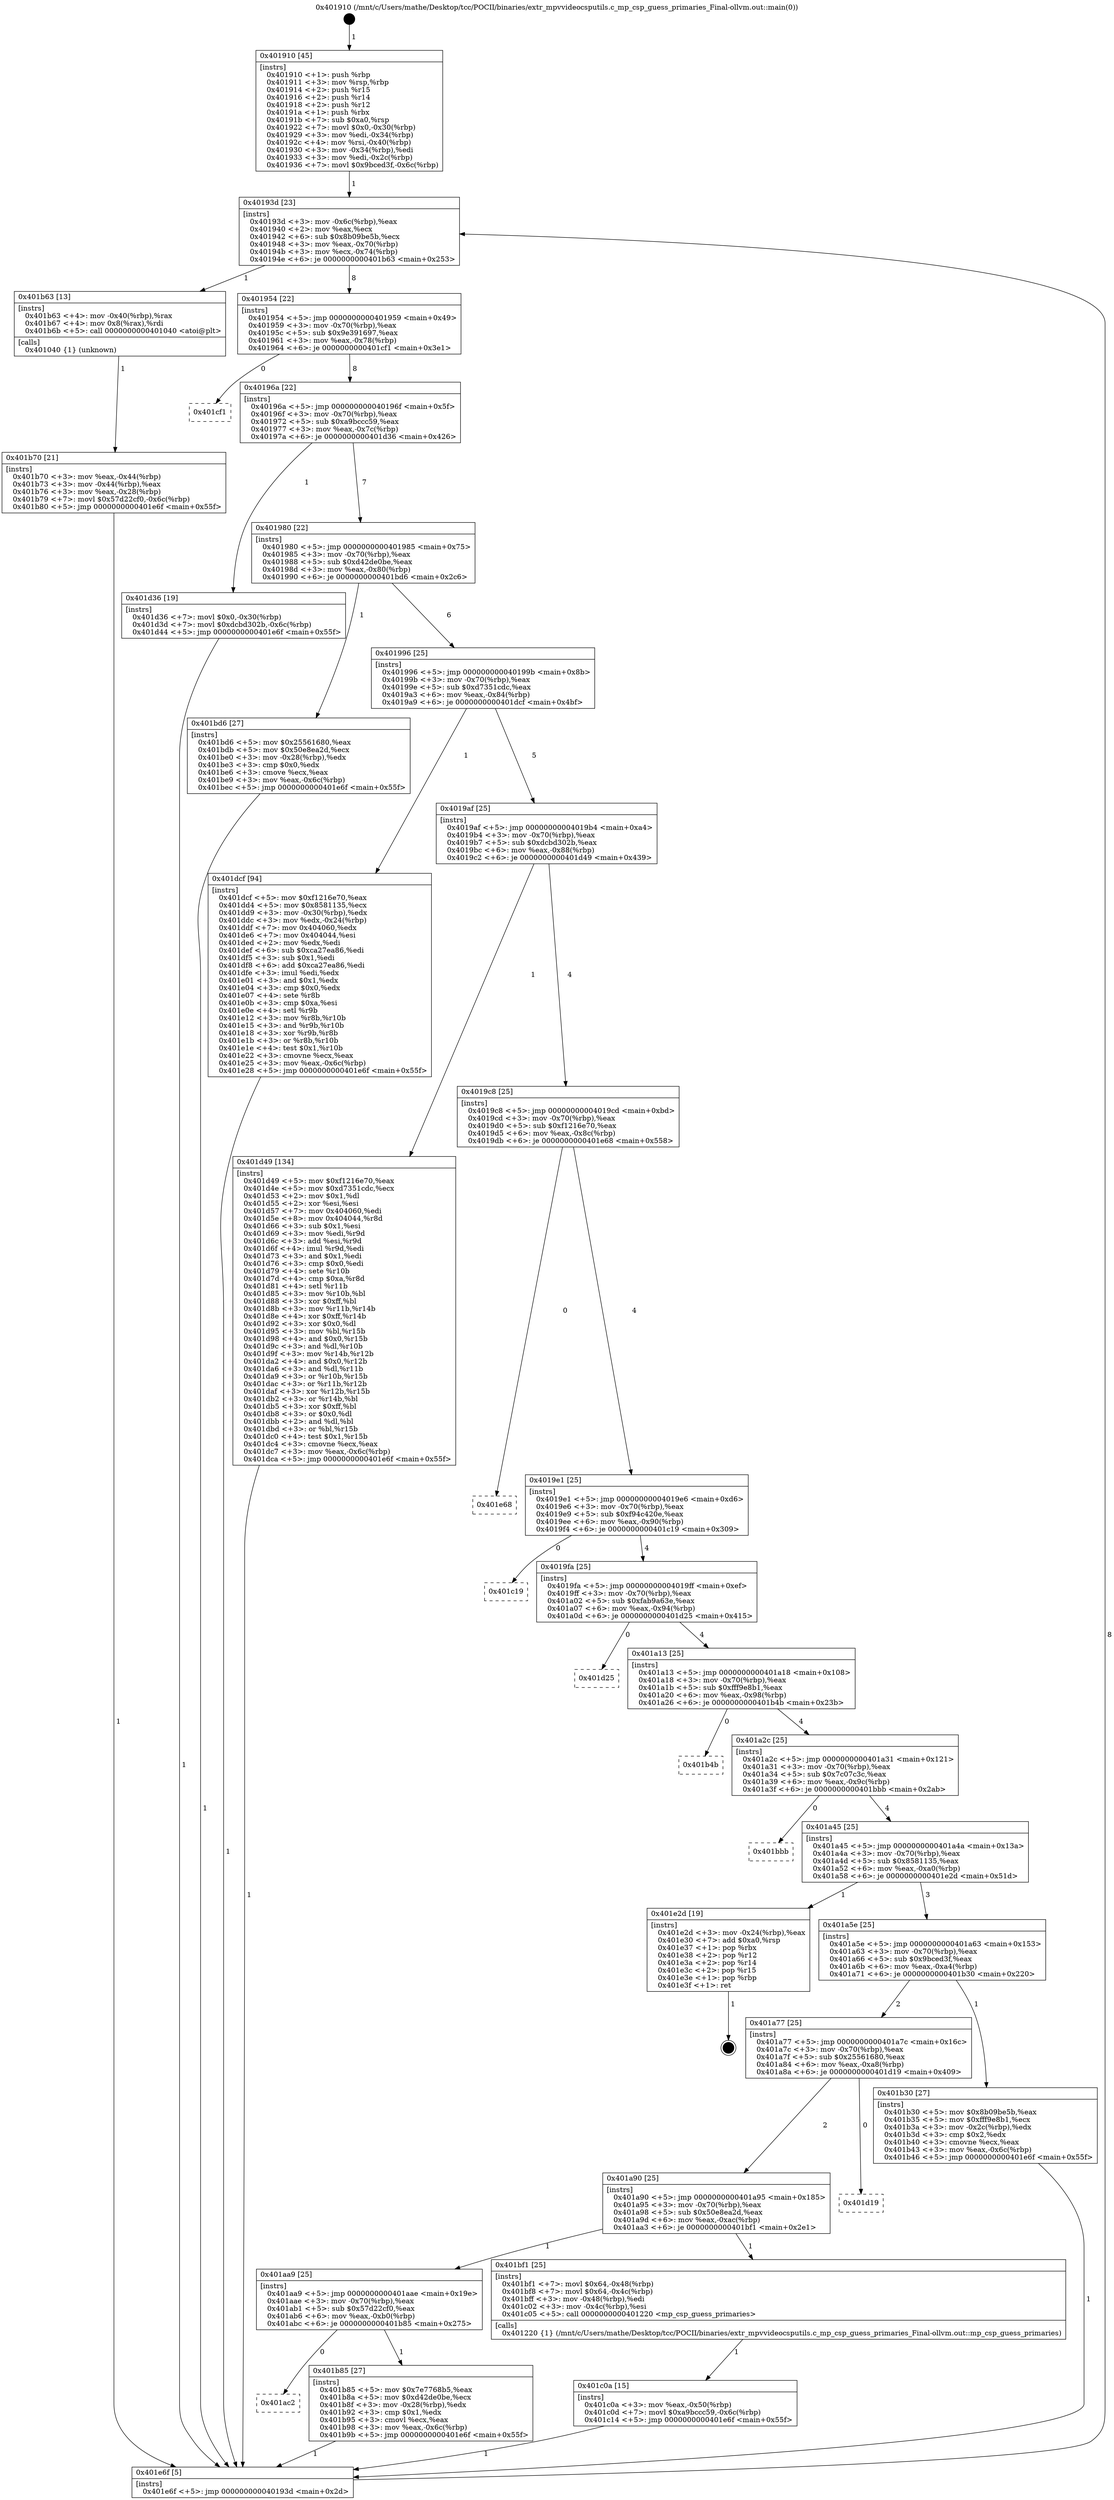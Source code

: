digraph "0x401910" {
  label = "0x401910 (/mnt/c/Users/mathe/Desktop/tcc/POCII/binaries/extr_mpvvideocsputils.c_mp_csp_guess_primaries_Final-ollvm.out::main(0))"
  labelloc = "t"
  node[shape=record]

  Entry [label="",width=0.3,height=0.3,shape=circle,fillcolor=black,style=filled]
  "0x40193d" [label="{
     0x40193d [23]\l
     | [instrs]\l
     &nbsp;&nbsp;0x40193d \<+3\>: mov -0x6c(%rbp),%eax\l
     &nbsp;&nbsp;0x401940 \<+2\>: mov %eax,%ecx\l
     &nbsp;&nbsp;0x401942 \<+6\>: sub $0x8b09be5b,%ecx\l
     &nbsp;&nbsp;0x401948 \<+3\>: mov %eax,-0x70(%rbp)\l
     &nbsp;&nbsp;0x40194b \<+3\>: mov %ecx,-0x74(%rbp)\l
     &nbsp;&nbsp;0x40194e \<+6\>: je 0000000000401b63 \<main+0x253\>\l
  }"]
  "0x401b63" [label="{
     0x401b63 [13]\l
     | [instrs]\l
     &nbsp;&nbsp;0x401b63 \<+4\>: mov -0x40(%rbp),%rax\l
     &nbsp;&nbsp;0x401b67 \<+4\>: mov 0x8(%rax),%rdi\l
     &nbsp;&nbsp;0x401b6b \<+5\>: call 0000000000401040 \<atoi@plt\>\l
     | [calls]\l
     &nbsp;&nbsp;0x401040 \{1\} (unknown)\l
  }"]
  "0x401954" [label="{
     0x401954 [22]\l
     | [instrs]\l
     &nbsp;&nbsp;0x401954 \<+5\>: jmp 0000000000401959 \<main+0x49\>\l
     &nbsp;&nbsp;0x401959 \<+3\>: mov -0x70(%rbp),%eax\l
     &nbsp;&nbsp;0x40195c \<+5\>: sub $0x9e391697,%eax\l
     &nbsp;&nbsp;0x401961 \<+3\>: mov %eax,-0x78(%rbp)\l
     &nbsp;&nbsp;0x401964 \<+6\>: je 0000000000401cf1 \<main+0x3e1\>\l
  }"]
  Exit [label="",width=0.3,height=0.3,shape=circle,fillcolor=black,style=filled,peripheries=2]
  "0x401cf1" [label="{
     0x401cf1\l
  }", style=dashed]
  "0x40196a" [label="{
     0x40196a [22]\l
     | [instrs]\l
     &nbsp;&nbsp;0x40196a \<+5\>: jmp 000000000040196f \<main+0x5f\>\l
     &nbsp;&nbsp;0x40196f \<+3\>: mov -0x70(%rbp),%eax\l
     &nbsp;&nbsp;0x401972 \<+5\>: sub $0xa9bccc59,%eax\l
     &nbsp;&nbsp;0x401977 \<+3\>: mov %eax,-0x7c(%rbp)\l
     &nbsp;&nbsp;0x40197a \<+6\>: je 0000000000401d36 \<main+0x426\>\l
  }"]
  "0x401c0a" [label="{
     0x401c0a [15]\l
     | [instrs]\l
     &nbsp;&nbsp;0x401c0a \<+3\>: mov %eax,-0x50(%rbp)\l
     &nbsp;&nbsp;0x401c0d \<+7\>: movl $0xa9bccc59,-0x6c(%rbp)\l
     &nbsp;&nbsp;0x401c14 \<+5\>: jmp 0000000000401e6f \<main+0x55f\>\l
  }"]
  "0x401d36" [label="{
     0x401d36 [19]\l
     | [instrs]\l
     &nbsp;&nbsp;0x401d36 \<+7\>: movl $0x0,-0x30(%rbp)\l
     &nbsp;&nbsp;0x401d3d \<+7\>: movl $0xdcbd302b,-0x6c(%rbp)\l
     &nbsp;&nbsp;0x401d44 \<+5\>: jmp 0000000000401e6f \<main+0x55f\>\l
  }"]
  "0x401980" [label="{
     0x401980 [22]\l
     | [instrs]\l
     &nbsp;&nbsp;0x401980 \<+5\>: jmp 0000000000401985 \<main+0x75\>\l
     &nbsp;&nbsp;0x401985 \<+3\>: mov -0x70(%rbp),%eax\l
     &nbsp;&nbsp;0x401988 \<+5\>: sub $0xd42de0be,%eax\l
     &nbsp;&nbsp;0x40198d \<+3\>: mov %eax,-0x80(%rbp)\l
     &nbsp;&nbsp;0x401990 \<+6\>: je 0000000000401bd6 \<main+0x2c6\>\l
  }"]
  "0x401ac2" [label="{
     0x401ac2\l
  }", style=dashed]
  "0x401bd6" [label="{
     0x401bd6 [27]\l
     | [instrs]\l
     &nbsp;&nbsp;0x401bd6 \<+5\>: mov $0x25561680,%eax\l
     &nbsp;&nbsp;0x401bdb \<+5\>: mov $0x50e8ea2d,%ecx\l
     &nbsp;&nbsp;0x401be0 \<+3\>: mov -0x28(%rbp),%edx\l
     &nbsp;&nbsp;0x401be3 \<+3\>: cmp $0x0,%edx\l
     &nbsp;&nbsp;0x401be6 \<+3\>: cmove %ecx,%eax\l
     &nbsp;&nbsp;0x401be9 \<+3\>: mov %eax,-0x6c(%rbp)\l
     &nbsp;&nbsp;0x401bec \<+5\>: jmp 0000000000401e6f \<main+0x55f\>\l
  }"]
  "0x401996" [label="{
     0x401996 [25]\l
     | [instrs]\l
     &nbsp;&nbsp;0x401996 \<+5\>: jmp 000000000040199b \<main+0x8b\>\l
     &nbsp;&nbsp;0x40199b \<+3\>: mov -0x70(%rbp),%eax\l
     &nbsp;&nbsp;0x40199e \<+5\>: sub $0xd7351cdc,%eax\l
     &nbsp;&nbsp;0x4019a3 \<+6\>: mov %eax,-0x84(%rbp)\l
     &nbsp;&nbsp;0x4019a9 \<+6\>: je 0000000000401dcf \<main+0x4bf\>\l
  }"]
  "0x401b85" [label="{
     0x401b85 [27]\l
     | [instrs]\l
     &nbsp;&nbsp;0x401b85 \<+5\>: mov $0x7e7768b5,%eax\l
     &nbsp;&nbsp;0x401b8a \<+5\>: mov $0xd42de0be,%ecx\l
     &nbsp;&nbsp;0x401b8f \<+3\>: mov -0x28(%rbp),%edx\l
     &nbsp;&nbsp;0x401b92 \<+3\>: cmp $0x1,%edx\l
     &nbsp;&nbsp;0x401b95 \<+3\>: cmovl %ecx,%eax\l
     &nbsp;&nbsp;0x401b98 \<+3\>: mov %eax,-0x6c(%rbp)\l
     &nbsp;&nbsp;0x401b9b \<+5\>: jmp 0000000000401e6f \<main+0x55f\>\l
  }"]
  "0x401dcf" [label="{
     0x401dcf [94]\l
     | [instrs]\l
     &nbsp;&nbsp;0x401dcf \<+5\>: mov $0xf1216e70,%eax\l
     &nbsp;&nbsp;0x401dd4 \<+5\>: mov $0x8581135,%ecx\l
     &nbsp;&nbsp;0x401dd9 \<+3\>: mov -0x30(%rbp),%edx\l
     &nbsp;&nbsp;0x401ddc \<+3\>: mov %edx,-0x24(%rbp)\l
     &nbsp;&nbsp;0x401ddf \<+7\>: mov 0x404060,%edx\l
     &nbsp;&nbsp;0x401de6 \<+7\>: mov 0x404044,%esi\l
     &nbsp;&nbsp;0x401ded \<+2\>: mov %edx,%edi\l
     &nbsp;&nbsp;0x401def \<+6\>: sub $0xca27ea86,%edi\l
     &nbsp;&nbsp;0x401df5 \<+3\>: sub $0x1,%edi\l
     &nbsp;&nbsp;0x401df8 \<+6\>: add $0xca27ea86,%edi\l
     &nbsp;&nbsp;0x401dfe \<+3\>: imul %edi,%edx\l
     &nbsp;&nbsp;0x401e01 \<+3\>: and $0x1,%edx\l
     &nbsp;&nbsp;0x401e04 \<+3\>: cmp $0x0,%edx\l
     &nbsp;&nbsp;0x401e07 \<+4\>: sete %r8b\l
     &nbsp;&nbsp;0x401e0b \<+3\>: cmp $0xa,%esi\l
     &nbsp;&nbsp;0x401e0e \<+4\>: setl %r9b\l
     &nbsp;&nbsp;0x401e12 \<+3\>: mov %r8b,%r10b\l
     &nbsp;&nbsp;0x401e15 \<+3\>: and %r9b,%r10b\l
     &nbsp;&nbsp;0x401e18 \<+3\>: xor %r9b,%r8b\l
     &nbsp;&nbsp;0x401e1b \<+3\>: or %r8b,%r10b\l
     &nbsp;&nbsp;0x401e1e \<+4\>: test $0x1,%r10b\l
     &nbsp;&nbsp;0x401e22 \<+3\>: cmovne %ecx,%eax\l
     &nbsp;&nbsp;0x401e25 \<+3\>: mov %eax,-0x6c(%rbp)\l
     &nbsp;&nbsp;0x401e28 \<+5\>: jmp 0000000000401e6f \<main+0x55f\>\l
  }"]
  "0x4019af" [label="{
     0x4019af [25]\l
     | [instrs]\l
     &nbsp;&nbsp;0x4019af \<+5\>: jmp 00000000004019b4 \<main+0xa4\>\l
     &nbsp;&nbsp;0x4019b4 \<+3\>: mov -0x70(%rbp),%eax\l
     &nbsp;&nbsp;0x4019b7 \<+5\>: sub $0xdcbd302b,%eax\l
     &nbsp;&nbsp;0x4019bc \<+6\>: mov %eax,-0x88(%rbp)\l
     &nbsp;&nbsp;0x4019c2 \<+6\>: je 0000000000401d49 \<main+0x439\>\l
  }"]
  "0x401aa9" [label="{
     0x401aa9 [25]\l
     | [instrs]\l
     &nbsp;&nbsp;0x401aa9 \<+5\>: jmp 0000000000401aae \<main+0x19e\>\l
     &nbsp;&nbsp;0x401aae \<+3\>: mov -0x70(%rbp),%eax\l
     &nbsp;&nbsp;0x401ab1 \<+5\>: sub $0x57d22cf0,%eax\l
     &nbsp;&nbsp;0x401ab6 \<+6\>: mov %eax,-0xb0(%rbp)\l
     &nbsp;&nbsp;0x401abc \<+6\>: je 0000000000401b85 \<main+0x275\>\l
  }"]
  "0x401d49" [label="{
     0x401d49 [134]\l
     | [instrs]\l
     &nbsp;&nbsp;0x401d49 \<+5\>: mov $0xf1216e70,%eax\l
     &nbsp;&nbsp;0x401d4e \<+5\>: mov $0xd7351cdc,%ecx\l
     &nbsp;&nbsp;0x401d53 \<+2\>: mov $0x1,%dl\l
     &nbsp;&nbsp;0x401d55 \<+2\>: xor %esi,%esi\l
     &nbsp;&nbsp;0x401d57 \<+7\>: mov 0x404060,%edi\l
     &nbsp;&nbsp;0x401d5e \<+8\>: mov 0x404044,%r8d\l
     &nbsp;&nbsp;0x401d66 \<+3\>: sub $0x1,%esi\l
     &nbsp;&nbsp;0x401d69 \<+3\>: mov %edi,%r9d\l
     &nbsp;&nbsp;0x401d6c \<+3\>: add %esi,%r9d\l
     &nbsp;&nbsp;0x401d6f \<+4\>: imul %r9d,%edi\l
     &nbsp;&nbsp;0x401d73 \<+3\>: and $0x1,%edi\l
     &nbsp;&nbsp;0x401d76 \<+3\>: cmp $0x0,%edi\l
     &nbsp;&nbsp;0x401d79 \<+4\>: sete %r10b\l
     &nbsp;&nbsp;0x401d7d \<+4\>: cmp $0xa,%r8d\l
     &nbsp;&nbsp;0x401d81 \<+4\>: setl %r11b\l
     &nbsp;&nbsp;0x401d85 \<+3\>: mov %r10b,%bl\l
     &nbsp;&nbsp;0x401d88 \<+3\>: xor $0xff,%bl\l
     &nbsp;&nbsp;0x401d8b \<+3\>: mov %r11b,%r14b\l
     &nbsp;&nbsp;0x401d8e \<+4\>: xor $0xff,%r14b\l
     &nbsp;&nbsp;0x401d92 \<+3\>: xor $0x0,%dl\l
     &nbsp;&nbsp;0x401d95 \<+3\>: mov %bl,%r15b\l
     &nbsp;&nbsp;0x401d98 \<+4\>: and $0x0,%r15b\l
     &nbsp;&nbsp;0x401d9c \<+3\>: and %dl,%r10b\l
     &nbsp;&nbsp;0x401d9f \<+3\>: mov %r14b,%r12b\l
     &nbsp;&nbsp;0x401da2 \<+4\>: and $0x0,%r12b\l
     &nbsp;&nbsp;0x401da6 \<+3\>: and %dl,%r11b\l
     &nbsp;&nbsp;0x401da9 \<+3\>: or %r10b,%r15b\l
     &nbsp;&nbsp;0x401dac \<+3\>: or %r11b,%r12b\l
     &nbsp;&nbsp;0x401daf \<+3\>: xor %r12b,%r15b\l
     &nbsp;&nbsp;0x401db2 \<+3\>: or %r14b,%bl\l
     &nbsp;&nbsp;0x401db5 \<+3\>: xor $0xff,%bl\l
     &nbsp;&nbsp;0x401db8 \<+3\>: or $0x0,%dl\l
     &nbsp;&nbsp;0x401dbb \<+2\>: and %dl,%bl\l
     &nbsp;&nbsp;0x401dbd \<+3\>: or %bl,%r15b\l
     &nbsp;&nbsp;0x401dc0 \<+4\>: test $0x1,%r15b\l
     &nbsp;&nbsp;0x401dc4 \<+3\>: cmovne %ecx,%eax\l
     &nbsp;&nbsp;0x401dc7 \<+3\>: mov %eax,-0x6c(%rbp)\l
     &nbsp;&nbsp;0x401dca \<+5\>: jmp 0000000000401e6f \<main+0x55f\>\l
  }"]
  "0x4019c8" [label="{
     0x4019c8 [25]\l
     | [instrs]\l
     &nbsp;&nbsp;0x4019c8 \<+5\>: jmp 00000000004019cd \<main+0xbd\>\l
     &nbsp;&nbsp;0x4019cd \<+3\>: mov -0x70(%rbp),%eax\l
     &nbsp;&nbsp;0x4019d0 \<+5\>: sub $0xf1216e70,%eax\l
     &nbsp;&nbsp;0x4019d5 \<+6\>: mov %eax,-0x8c(%rbp)\l
     &nbsp;&nbsp;0x4019db \<+6\>: je 0000000000401e68 \<main+0x558\>\l
  }"]
  "0x401bf1" [label="{
     0x401bf1 [25]\l
     | [instrs]\l
     &nbsp;&nbsp;0x401bf1 \<+7\>: movl $0x64,-0x48(%rbp)\l
     &nbsp;&nbsp;0x401bf8 \<+7\>: movl $0x64,-0x4c(%rbp)\l
     &nbsp;&nbsp;0x401bff \<+3\>: mov -0x48(%rbp),%edi\l
     &nbsp;&nbsp;0x401c02 \<+3\>: mov -0x4c(%rbp),%esi\l
     &nbsp;&nbsp;0x401c05 \<+5\>: call 0000000000401220 \<mp_csp_guess_primaries\>\l
     | [calls]\l
     &nbsp;&nbsp;0x401220 \{1\} (/mnt/c/Users/mathe/Desktop/tcc/POCII/binaries/extr_mpvvideocsputils.c_mp_csp_guess_primaries_Final-ollvm.out::mp_csp_guess_primaries)\l
  }"]
  "0x401e68" [label="{
     0x401e68\l
  }", style=dashed]
  "0x4019e1" [label="{
     0x4019e1 [25]\l
     | [instrs]\l
     &nbsp;&nbsp;0x4019e1 \<+5\>: jmp 00000000004019e6 \<main+0xd6\>\l
     &nbsp;&nbsp;0x4019e6 \<+3\>: mov -0x70(%rbp),%eax\l
     &nbsp;&nbsp;0x4019e9 \<+5\>: sub $0xf94c420e,%eax\l
     &nbsp;&nbsp;0x4019ee \<+6\>: mov %eax,-0x90(%rbp)\l
     &nbsp;&nbsp;0x4019f4 \<+6\>: je 0000000000401c19 \<main+0x309\>\l
  }"]
  "0x401a90" [label="{
     0x401a90 [25]\l
     | [instrs]\l
     &nbsp;&nbsp;0x401a90 \<+5\>: jmp 0000000000401a95 \<main+0x185\>\l
     &nbsp;&nbsp;0x401a95 \<+3\>: mov -0x70(%rbp),%eax\l
     &nbsp;&nbsp;0x401a98 \<+5\>: sub $0x50e8ea2d,%eax\l
     &nbsp;&nbsp;0x401a9d \<+6\>: mov %eax,-0xac(%rbp)\l
     &nbsp;&nbsp;0x401aa3 \<+6\>: je 0000000000401bf1 \<main+0x2e1\>\l
  }"]
  "0x401c19" [label="{
     0x401c19\l
  }", style=dashed]
  "0x4019fa" [label="{
     0x4019fa [25]\l
     | [instrs]\l
     &nbsp;&nbsp;0x4019fa \<+5\>: jmp 00000000004019ff \<main+0xef\>\l
     &nbsp;&nbsp;0x4019ff \<+3\>: mov -0x70(%rbp),%eax\l
     &nbsp;&nbsp;0x401a02 \<+5\>: sub $0xfab9a63e,%eax\l
     &nbsp;&nbsp;0x401a07 \<+6\>: mov %eax,-0x94(%rbp)\l
     &nbsp;&nbsp;0x401a0d \<+6\>: je 0000000000401d25 \<main+0x415\>\l
  }"]
  "0x401d19" [label="{
     0x401d19\l
  }", style=dashed]
  "0x401d25" [label="{
     0x401d25\l
  }", style=dashed]
  "0x401a13" [label="{
     0x401a13 [25]\l
     | [instrs]\l
     &nbsp;&nbsp;0x401a13 \<+5\>: jmp 0000000000401a18 \<main+0x108\>\l
     &nbsp;&nbsp;0x401a18 \<+3\>: mov -0x70(%rbp),%eax\l
     &nbsp;&nbsp;0x401a1b \<+5\>: sub $0xfff9e8b1,%eax\l
     &nbsp;&nbsp;0x401a20 \<+6\>: mov %eax,-0x98(%rbp)\l
     &nbsp;&nbsp;0x401a26 \<+6\>: je 0000000000401b4b \<main+0x23b\>\l
  }"]
  "0x401b70" [label="{
     0x401b70 [21]\l
     | [instrs]\l
     &nbsp;&nbsp;0x401b70 \<+3\>: mov %eax,-0x44(%rbp)\l
     &nbsp;&nbsp;0x401b73 \<+3\>: mov -0x44(%rbp),%eax\l
     &nbsp;&nbsp;0x401b76 \<+3\>: mov %eax,-0x28(%rbp)\l
     &nbsp;&nbsp;0x401b79 \<+7\>: movl $0x57d22cf0,-0x6c(%rbp)\l
     &nbsp;&nbsp;0x401b80 \<+5\>: jmp 0000000000401e6f \<main+0x55f\>\l
  }"]
  "0x401b4b" [label="{
     0x401b4b\l
  }", style=dashed]
  "0x401a2c" [label="{
     0x401a2c [25]\l
     | [instrs]\l
     &nbsp;&nbsp;0x401a2c \<+5\>: jmp 0000000000401a31 \<main+0x121\>\l
     &nbsp;&nbsp;0x401a31 \<+3\>: mov -0x70(%rbp),%eax\l
     &nbsp;&nbsp;0x401a34 \<+5\>: sub $0x7c07c3c,%eax\l
     &nbsp;&nbsp;0x401a39 \<+6\>: mov %eax,-0x9c(%rbp)\l
     &nbsp;&nbsp;0x401a3f \<+6\>: je 0000000000401bbb \<main+0x2ab\>\l
  }"]
  "0x401910" [label="{
     0x401910 [45]\l
     | [instrs]\l
     &nbsp;&nbsp;0x401910 \<+1\>: push %rbp\l
     &nbsp;&nbsp;0x401911 \<+3\>: mov %rsp,%rbp\l
     &nbsp;&nbsp;0x401914 \<+2\>: push %r15\l
     &nbsp;&nbsp;0x401916 \<+2\>: push %r14\l
     &nbsp;&nbsp;0x401918 \<+2\>: push %r12\l
     &nbsp;&nbsp;0x40191a \<+1\>: push %rbx\l
     &nbsp;&nbsp;0x40191b \<+7\>: sub $0xa0,%rsp\l
     &nbsp;&nbsp;0x401922 \<+7\>: movl $0x0,-0x30(%rbp)\l
     &nbsp;&nbsp;0x401929 \<+3\>: mov %edi,-0x34(%rbp)\l
     &nbsp;&nbsp;0x40192c \<+4\>: mov %rsi,-0x40(%rbp)\l
     &nbsp;&nbsp;0x401930 \<+3\>: mov -0x34(%rbp),%edi\l
     &nbsp;&nbsp;0x401933 \<+3\>: mov %edi,-0x2c(%rbp)\l
     &nbsp;&nbsp;0x401936 \<+7\>: movl $0x9bced3f,-0x6c(%rbp)\l
  }"]
  "0x401bbb" [label="{
     0x401bbb\l
  }", style=dashed]
  "0x401a45" [label="{
     0x401a45 [25]\l
     | [instrs]\l
     &nbsp;&nbsp;0x401a45 \<+5\>: jmp 0000000000401a4a \<main+0x13a\>\l
     &nbsp;&nbsp;0x401a4a \<+3\>: mov -0x70(%rbp),%eax\l
     &nbsp;&nbsp;0x401a4d \<+5\>: sub $0x8581135,%eax\l
     &nbsp;&nbsp;0x401a52 \<+6\>: mov %eax,-0xa0(%rbp)\l
     &nbsp;&nbsp;0x401a58 \<+6\>: je 0000000000401e2d \<main+0x51d\>\l
  }"]
  "0x401e6f" [label="{
     0x401e6f [5]\l
     | [instrs]\l
     &nbsp;&nbsp;0x401e6f \<+5\>: jmp 000000000040193d \<main+0x2d\>\l
  }"]
  "0x401e2d" [label="{
     0x401e2d [19]\l
     | [instrs]\l
     &nbsp;&nbsp;0x401e2d \<+3\>: mov -0x24(%rbp),%eax\l
     &nbsp;&nbsp;0x401e30 \<+7\>: add $0xa0,%rsp\l
     &nbsp;&nbsp;0x401e37 \<+1\>: pop %rbx\l
     &nbsp;&nbsp;0x401e38 \<+2\>: pop %r12\l
     &nbsp;&nbsp;0x401e3a \<+2\>: pop %r14\l
     &nbsp;&nbsp;0x401e3c \<+2\>: pop %r15\l
     &nbsp;&nbsp;0x401e3e \<+1\>: pop %rbp\l
     &nbsp;&nbsp;0x401e3f \<+1\>: ret\l
  }"]
  "0x401a5e" [label="{
     0x401a5e [25]\l
     | [instrs]\l
     &nbsp;&nbsp;0x401a5e \<+5\>: jmp 0000000000401a63 \<main+0x153\>\l
     &nbsp;&nbsp;0x401a63 \<+3\>: mov -0x70(%rbp),%eax\l
     &nbsp;&nbsp;0x401a66 \<+5\>: sub $0x9bced3f,%eax\l
     &nbsp;&nbsp;0x401a6b \<+6\>: mov %eax,-0xa4(%rbp)\l
     &nbsp;&nbsp;0x401a71 \<+6\>: je 0000000000401b30 \<main+0x220\>\l
  }"]
  "0x401a77" [label="{
     0x401a77 [25]\l
     | [instrs]\l
     &nbsp;&nbsp;0x401a77 \<+5\>: jmp 0000000000401a7c \<main+0x16c\>\l
     &nbsp;&nbsp;0x401a7c \<+3\>: mov -0x70(%rbp),%eax\l
     &nbsp;&nbsp;0x401a7f \<+5\>: sub $0x25561680,%eax\l
     &nbsp;&nbsp;0x401a84 \<+6\>: mov %eax,-0xa8(%rbp)\l
     &nbsp;&nbsp;0x401a8a \<+6\>: je 0000000000401d19 \<main+0x409\>\l
  }"]
  "0x401b30" [label="{
     0x401b30 [27]\l
     | [instrs]\l
     &nbsp;&nbsp;0x401b30 \<+5\>: mov $0x8b09be5b,%eax\l
     &nbsp;&nbsp;0x401b35 \<+5\>: mov $0xfff9e8b1,%ecx\l
     &nbsp;&nbsp;0x401b3a \<+3\>: mov -0x2c(%rbp),%edx\l
     &nbsp;&nbsp;0x401b3d \<+3\>: cmp $0x2,%edx\l
     &nbsp;&nbsp;0x401b40 \<+3\>: cmovne %ecx,%eax\l
     &nbsp;&nbsp;0x401b43 \<+3\>: mov %eax,-0x6c(%rbp)\l
     &nbsp;&nbsp;0x401b46 \<+5\>: jmp 0000000000401e6f \<main+0x55f\>\l
  }"]
  Entry -> "0x401910" [label=" 1"]
  "0x40193d" -> "0x401b63" [label=" 1"]
  "0x40193d" -> "0x401954" [label=" 8"]
  "0x401e2d" -> Exit [label=" 1"]
  "0x401954" -> "0x401cf1" [label=" 0"]
  "0x401954" -> "0x40196a" [label=" 8"]
  "0x401dcf" -> "0x401e6f" [label=" 1"]
  "0x40196a" -> "0x401d36" [label=" 1"]
  "0x40196a" -> "0x401980" [label=" 7"]
  "0x401d49" -> "0x401e6f" [label=" 1"]
  "0x401980" -> "0x401bd6" [label=" 1"]
  "0x401980" -> "0x401996" [label=" 6"]
  "0x401d36" -> "0x401e6f" [label=" 1"]
  "0x401996" -> "0x401dcf" [label=" 1"]
  "0x401996" -> "0x4019af" [label=" 5"]
  "0x401c0a" -> "0x401e6f" [label=" 1"]
  "0x4019af" -> "0x401d49" [label=" 1"]
  "0x4019af" -> "0x4019c8" [label=" 4"]
  "0x401bd6" -> "0x401e6f" [label=" 1"]
  "0x4019c8" -> "0x401e68" [label=" 0"]
  "0x4019c8" -> "0x4019e1" [label=" 4"]
  "0x401b85" -> "0x401e6f" [label=" 1"]
  "0x4019e1" -> "0x401c19" [label=" 0"]
  "0x4019e1" -> "0x4019fa" [label=" 4"]
  "0x401aa9" -> "0x401b85" [label=" 1"]
  "0x4019fa" -> "0x401d25" [label=" 0"]
  "0x4019fa" -> "0x401a13" [label=" 4"]
  "0x401bf1" -> "0x401c0a" [label=" 1"]
  "0x401a13" -> "0x401b4b" [label=" 0"]
  "0x401a13" -> "0x401a2c" [label=" 4"]
  "0x401a90" -> "0x401bf1" [label=" 1"]
  "0x401a2c" -> "0x401bbb" [label=" 0"]
  "0x401a2c" -> "0x401a45" [label=" 4"]
  "0x401aa9" -> "0x401ac2" [label=" 0"]
  "0x401a45" -> "0x401e2d" [label=" 1"]
  "0x401a45" -> "0x401a5e" [label=" 3"]
  "0x401a77" -> "0x401a90" [label=" 2"]
  "0x401a5e" -> "0x401b30" [label=" 1"]
  "0x401a5e" -> "0x401a77" [label=" 2"]
  "0x401b30" -> "0x401e6f" [label=" 1"]
  "0x401910" -> "0x40193d" [label=" 1"]
  "0x401e6f" -> "0x40193d" [label=" 8"]
  "0x401b63" -> "0x401b70" [label=" 1"]
  "0x401b70" -> "0x401e6f" [label=" 1"]
  "0x401a90" -> "0x401aa9" [label=" 1"]
  "0x401a77" -> "0x401d19" [label=" 0"]
}
